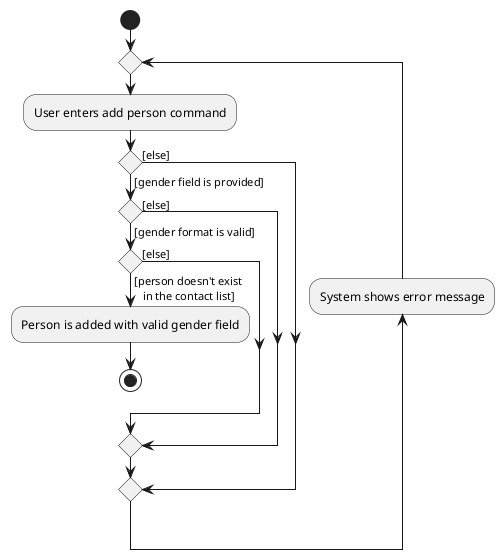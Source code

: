 @startuml
start
repeat
:User enters add person command;
if () then ([gender field is provided])
  if () then ([gender format is valid])
    if () then ([person doesn't exist
   in the contact list])
      :Person is added with valid gender field;
      stop
    else ([else])
    endif
  else ([else])
  endif
else ([else])
endif
backward :System shows error message;
repeat while;
@enduml